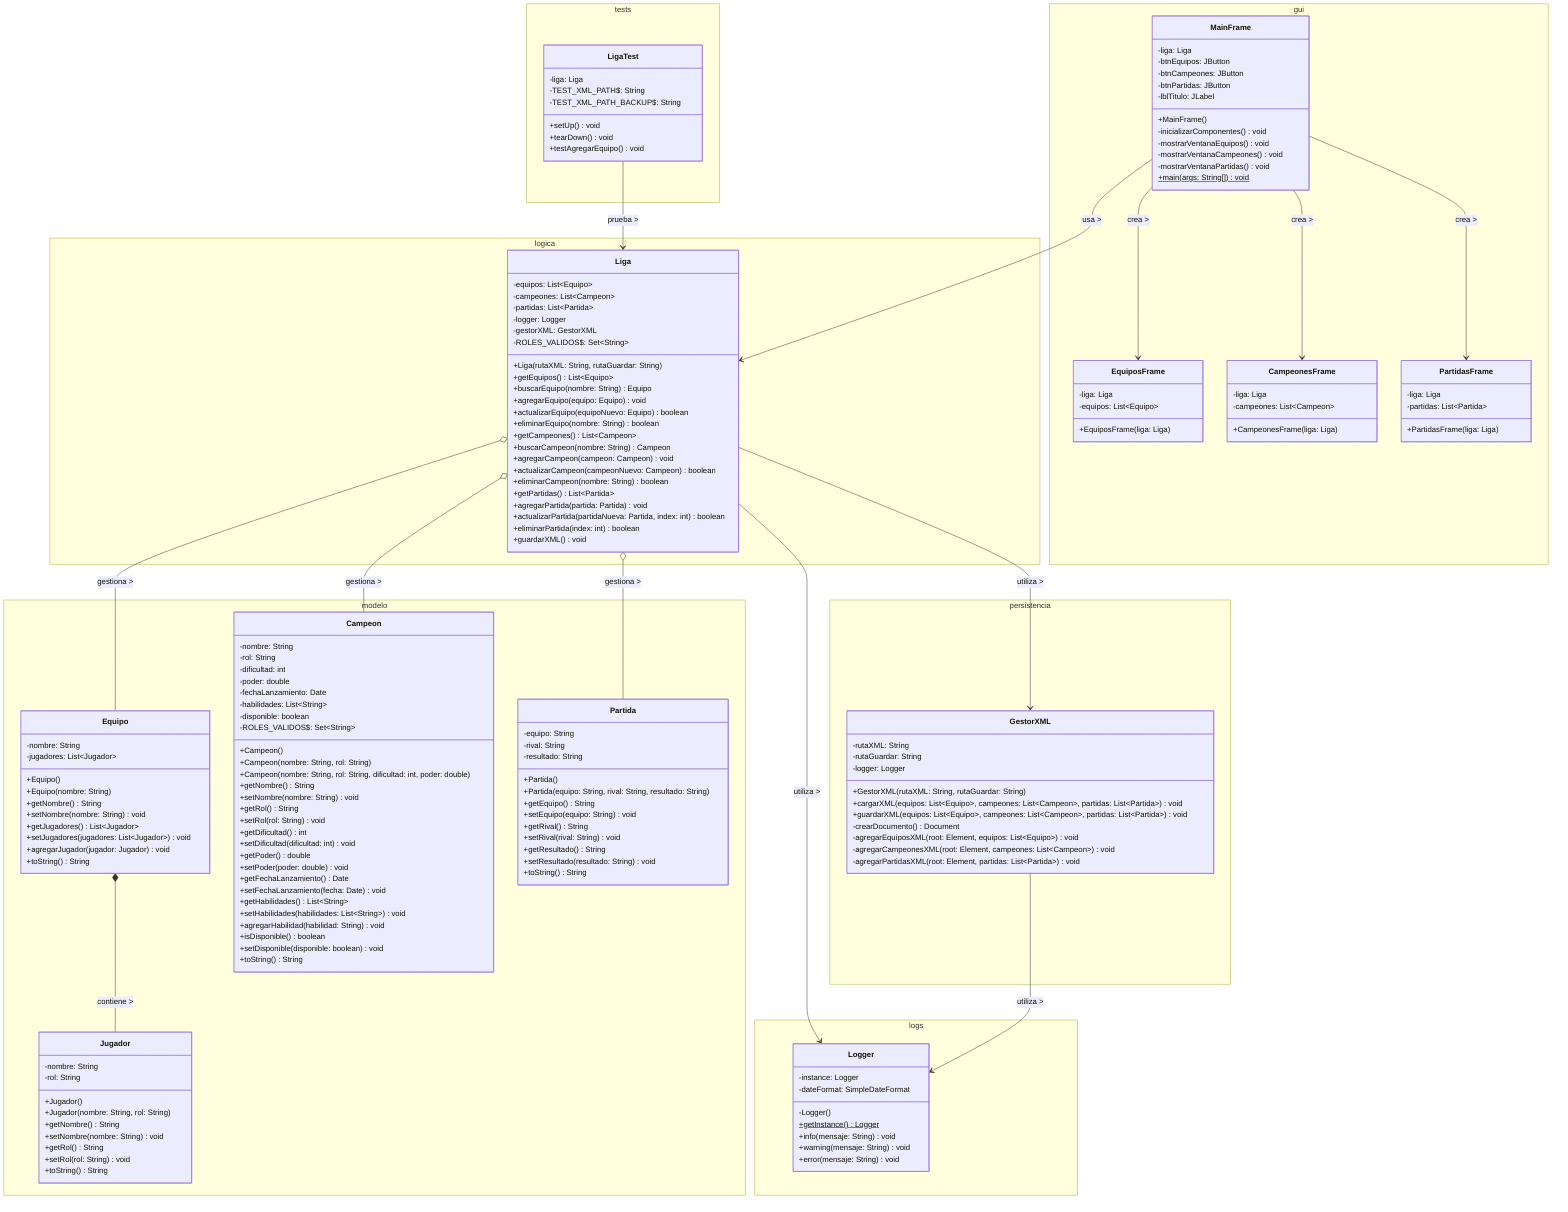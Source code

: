 classDiagram

%% Paquete modelo
namespace modelo {
    class Equipo {
        -nombre: String
        -jugadores: List~Jugador~
        +Equipo()
        +Equipo(nombre: String)
        +getNombre() String
        +setNombre(nombre: String) void
        +getJugadores() List~Jugador~
        +setJugadores(jugadores: List~Jugador~) void
        +agregarJugador(jugador: Jugador) void
        +toString() String
    }

    class Jugador {
        -nombre: String
        -rol: String
        +Jugador()
        +Jugador(nombre: String, rol: String)
        +getNombre() String
        +setNombre(nombre: String) void
        +getRol() String
        +setRol(rol: String) void
        +toString() String
    }

    class Campeon {
        -nombre: String
        -rol: String
        -dificultad: int
        -poder: double
        -fechaLanzamiento: Date
        -habilidades: List~String~
        -disponible: boolean
        -ROLES_VALIDOS$: Set~String~
        +Campeon()
        +Campeon(nombre: String, rol: String)
        +Campeon(nombre: String, rol: String, dificultad: int, poder: double)
        +getNombre() String
        +setNombre(nombre: String) void
        +getRol() String
        +setRol(rol: String) void
        +getDificultad() int
        +setDificultad(dificultad: int) void
        +getPoder() double
        +setPoder(poder: double) void
        +getFechaLanzamiento() Date
        +setFechaLanzamiento(fecha: Date) void
        +getHabilidades() List~String~
        +setHabilidades(habilidades: List~String~) void
        +agregarHabilidad(habilidad: String) void
        +isDisponible() boolean
        +setDisponible(disponible: boolean) void
        +toString() String
    }

    class Partida {
        -equipo: String
        -rival: String
        -resultado: String
        +Partida()
        +Partida(equipo: String, rival: String, resultado: String)
        +getEquipo() String
        +setEquipo(equipo: String) void
        +getRival() String
        +setRival(rival: String) void
        +getResultado() String
        +setResultado(resultado: String) void
        +toString() String
    }
}

%% Paquete logica
namespace logica {
    class Liga {
        -equipos: List~Equipo~
        -campeones: List~Campeon~
        -partidas: List~Partida~
        -logger: Logger
        -gestorXML: GestorXML
        -ROLES_VALIDOS$: Set~String~
        +Liga(rutaXML: String, rutaGuardar: String)
        +getEquipos() List~Equipo~
        +buscarEquipo(nombre: String) Equipo
        +agregarEquipo(equipo: Equipo) void
        +actualizarEquipo(equipoNuevo: Equipo) boolean
        +eliminarEquipo(nombre: String) boolean
        +getCampeones() List~Campeon~
        +buscarCampeon(nombre: String) Campeon
        +agregarCampeon(campeon: Campeon) void
        +actualizarCampeon(campeonNuevo: Campeon) boolean
        +eliminarCampeon(nombre: String) boolean
        +getPartidas() List~Partida~
        +agregarPartida(partida: Partida) void
        +actualizarPartida(partidaNueva: Partida, index: int) boolean
        +eliminarPartida(index: int) boolean
        +guardarXML() void
    }
}

%% Paquete persistencia
namespace persistencia {
    class GestorXML {
        -rutaXML: String
        -rutaGuardar: String
        -logger: Logger
        +GestorXML(rutaXML: String, rutaGuardar: String)
        +cargarXML(equipos: List~Equipo~, campeones: List~Campeon~, partidas: List~Partida~) void
        +guardarXML(equipos: List~Equipo~, campeones: List~Campeon~, partidas: List~Partida~) void
        -crearDocumento() Document
        -agregarEquiposXML(root: Element, equipos: List~Equipo~) void
        -agregarCampeonesXML(root: Element, campeones: List~Campeon~) void
        -agregarPartidasXML(root: Element, partidas: List~Partida~) void
    }
}

%% Paquete logs
namespace logs {
    class Logger {
        -instance: Logger
        -dateFormat: SimpleDateFormat
        -Logger()
        +getInstance()$ Logger
        +info(mensaje: String) void
        +warning(mensaje: String) void
        +error(mensaje: String) void
    }
}

%% Paquete tests
namespace tests {
    class LigaTest {
        -liga: Liga
        -TEST_XML_PATH$: String
        -TEST_XML_PATH_BACKUP$: String
        +setUp() void
        +tearDown() void
        +testAgregarEquipo() void
    }
}

%% Paquete gui
namespace gui {
    class MainFrame {
        -liga: Liga
        -btnEquipos: JButton
        -btnCampeones: JButton
        -btnPartidas: JButton
        -lblTitulo: JLabel
        +MainFrame()
        -inicializarComponentes() void
        -mostrarVentanaEquipos() void
        -mostrarVentanaCampeones() void
        -mostrarVentanaPartidas() void
        +main(args: String[])$ void
    }

    class EquiposFrame {
        -liga: Liga
        -equipos: List~Equipo~
        +EquiposFrame(liga: Liga)
    }

    class CampeonesFrame {
        -liga: Liga
        -campeones: List~Campeon~
        +CampeonesFrame(liga: Liga)
    }

    class PartidasFrame {
        -liga: Liga
        -partidas: List~Partida~
        +PartidasFrame(liga: Liga)
    }
}

%% Relaciones con líneas rectas
Equipo *-- Jugador : contiene >
Liga o-- Equipo : gestiona >
Liga o-- Campeon : gestiona >
Liga o-- Partida : gestiona >
Liga --> GestorXML : utiliza >
Liga --> Logger : utiliza >
GestorXML --> Logger : utiliza >
LigaTest --> Liga : prueba >
MainFrame --> EquiposFrame : crea >
MainFrame --> CampeonesFrame : crea >
MainFrame --> PartidasFrame : crea >
MainFrame --> Liga : usa >

%% Configuración del diagrama
direction TB